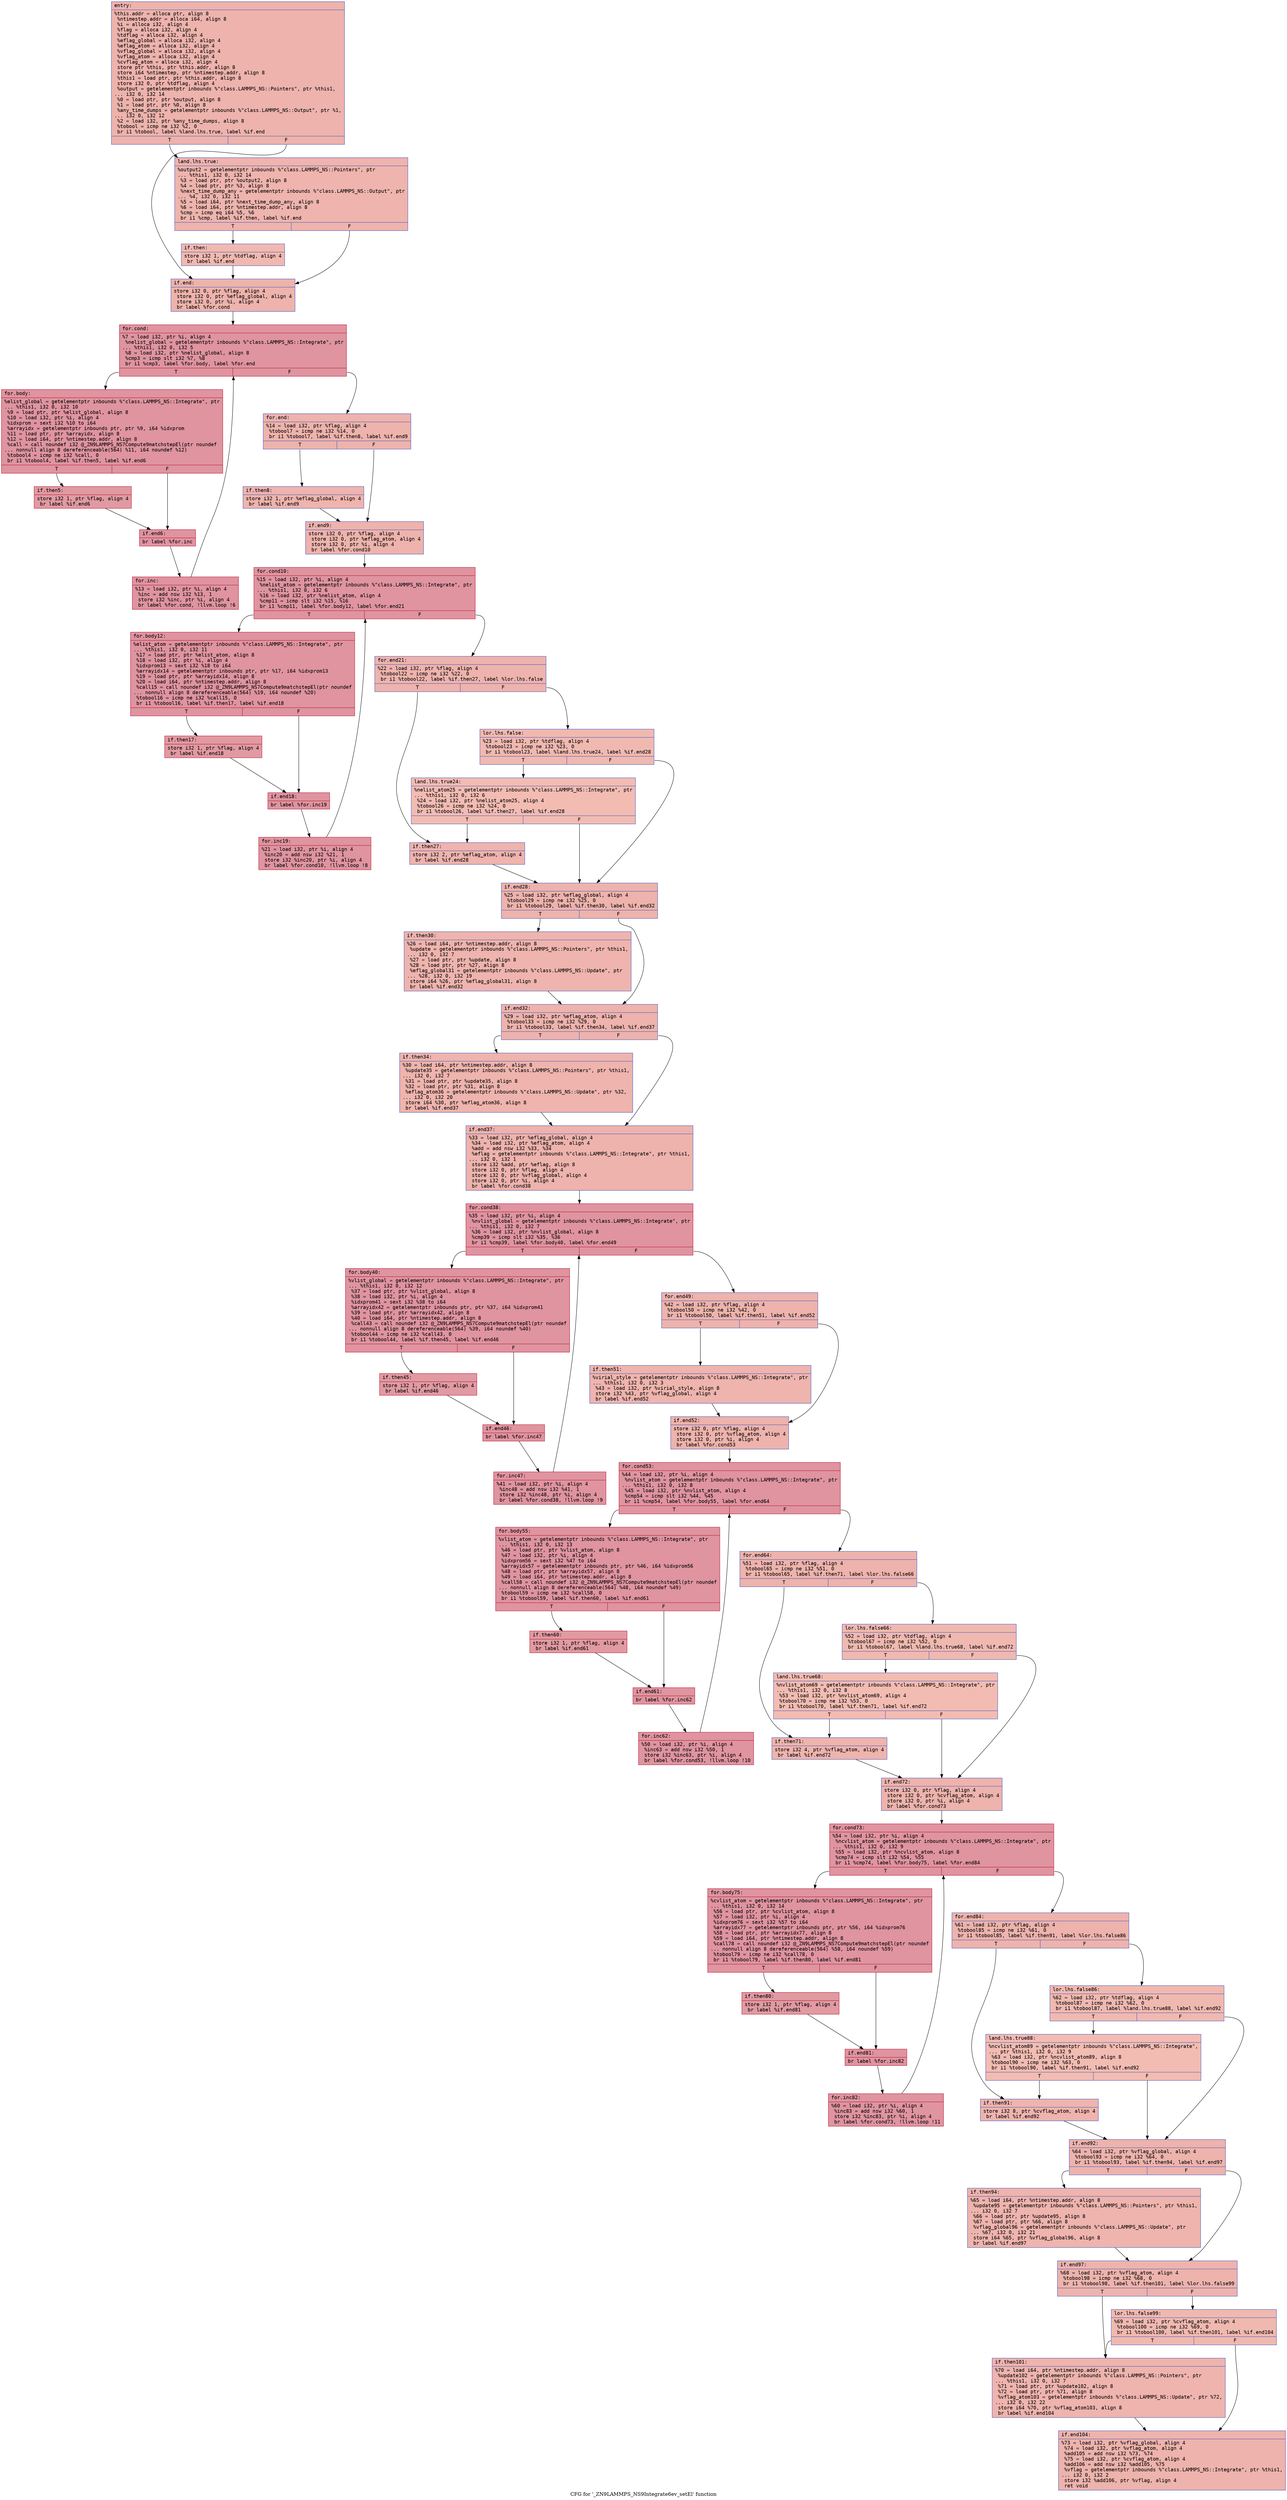 digraph "CFG for '_ZN9LAMMPS_NS9Integrate6ev_setEl' function" {
	label="CFG for '_ZN9LAMMPS_NS9Integrate6ev_setEl' function";

	Node0x5579995fef50 [shape=record,color="#3d50c3ff", style=filled, fillcolor="#d6524470" fontname="Courier",label="{entry:\l|  %this.addr = alloca ptr, align 8\l  %ntimestep.addr = alloca i64, align 8\l  %i = alloca i32, align 4\l  %flag = alloca i32, align 4\l  %tdflag = alloca i32, align 4\l  %eflag_global = alloca i32, align 4\l  %eflag_atom = alloca i32, align 4\l  %vflag_global = alloca i32, align 4\l  %vflag_atom = alloca i32, align 4\l  %cvflag_atom = alloca i32, align 4\l  store ptr %this, ptr %this.addr, align 8\l  store i64 %ntimestep, ptr %ntimestep.addr, align 8\l  %this1 = load ptr, ptr %this.addr, align 8\l  store i32 0, ptr %tdflag, align 4\l  %output = getelementptr inbounds %\"class.LAMMPS_NS::Pointers\", ptr %this1,\l... i32 0, i32 14\l  %0 = load ptr, ptr %output, align 8\l  %1 = load ptr, ptr %0, align 8\l  %any_time_dumps = getelementptr inbounds %\"class.LAMMPS_NS::Output\", ptr %1,\l... i32 0, i32 12\l  %2 = load i32, ptr %any_time_dumps, align 8\l  %tobool = icmp ne i32 %2, 0\l  br i1 %tobool, label %land.lhs.true, label %if.end\l|{<s0>T|<s1>F}}"];
	Node0x5579995fef50:s0 -> Node0x5579995ff900[tooltip="entry -> land.lhs.true\nProbability 62.50%" ];
	Node0x5579995fef50:s1 -> Node0x5579995f15a0[tooltip="entry -> if.end\nProbability 37.50%" ];
	Node0x5579995ff900 [shape=record,color="#3d50c3ff", style=filled, fillcolor="#d8564670" fontname="Courier",label="{land.lhs.true:\l|  %output2 = getelementptr inbounds %\"class.LAMMPS_NS::Pointers\", ptr\l... %this1, i32 0, i32 14\l  %3 = load ptr, ptr %output2, align 8\l  %4 = load ptr, ptr %3, align 8\l  %next_time_dump_any = getelementptr inbounds %\"class.LAMMPS_NS::Output\", ptr\l... %4, i32 0, i32 11\l  %5 = load i64, ptr %next_time_dump_any, align 8\l  %6 = load i64, ptr %ntimestep.addr, align 8\l  %cmp = icmp eq i64 %5, %6\l  br i1 %cmp, label %if.then, label %if.end\l|{<s0>T|<s1>F}}"];
	Node0x5579995ff900:s0 -> Node0x5579995f1bd0[tooltip="land.lhs.true -> if.then\nProbability 50.00%" ];
	Node0x5579995ff900:s1 -> Node0x5579995f15a0[tooltip="land.lhs.true -> if.end\nProbability 50.00%" ];
	Node0x5579995f1bd0 [shape=record,color="#3d50c3ff", style=filled, fillcolor="#de614d70" fontname="Courier",label="{if.then:\l|  store i32 1, ptr %tdflag, align 4\l  br label %if.end\l}"];
	Node0x5579995f1bd0 -> Node0x5579995f15a0[tooltip="if.then -> if.end\nProbability 100.00%" ];
	Node0x5579995f15a0 [shape=record,color="#3d50c3ff", style=filled, fillcolor="#d6524470" fontname="Courier",label="{if.end:\l|  store i32 0, ptr %flag, align 4\l  store i32 0, ptr %eflag_global, align 4\l  store i32 0, ptr %i, align 4\l  br label %for.cond\l}"];
	Node0x5579995f15a0 -> Node0x5579995f1fe0[tooltip="if.end -> for.cond\nProbability 100.00%" ];
	Node0x5579995f1fe0 [shape=record,color="#b70d28ff", style=filled, fillcolor="#b70d2870" fontname="Courier",label="{for.cond:\l|  %7 = load i32, ptr %i, align 4\l  %nelist_global = getelementptr inbounds %\"class.LAMMPS_NS::Integrate\", ptr\l... %this1, i32 0, i32 5\l  %8 = load i32, ptr %nelist_global, align 8\l  %cmp3 = icmp slt i32 %7, %8\l  br i1 %cmp3, label %for.body, label %for.end\l|{<s0>T|<s1>F}}"];
	Node0x5579995f1fe0:s0 -> Node0x5579995f2630[tooltip="for.cond -> for.body\nProbability 96.88%" ];
	Node0x5579995f1fe0:s1 -> Node0x5579995f2680[tooltip="for.cond -> for.end\nProbability 3.12%" ];
	Node0x5579995f2630 [shape=record,color="#b70d28ff", style=filled, fillcolor="#b70d2870" fontname="Courier",label="{for.body:\l|  %elist_global = getelementptr inbounds %\"class.LAMMPS_NS::Integrate\", ptr\l... %this1, i32 0, i32 10\l  %9 = load ptr, ptr %elist_global, align 8\l  %10 = load i32, ptr %i, align 4\l  %idxprom = sext i32 %10 to i64\l  %arrayidx = getelementptr inbounds ptr, ptr %9, i64 %idxprom\l  %11 = load ptr, ptr %arrayidx, align 8\l  %12 = load i64, ptr %ntimestep.addr, align 8\l  %call = call noundef i32 @_ZN9LAMMPS_NS7Compute9matchstepEl(ptr noundef\l... nonnull align 8 dereferenceable(564) %11, i64 noundef %12)\l  %tobool4 = icmp ne i32 %call, 0\l  br i1 %tobool4, label %if.then5, label %if.end6\l|{<s0>T|<s1>F}}"];
	Node0x5579995f2630:s0 -> Node0x55799960a570[tooltip="for.body -> if.then5\nProbability 62.50%" ];
	Node0x5579995f2630:s1 -> Node0x55799960a650[tooltip="for.body -> if.end6\nProbability 37.50%" ];
	Node0x55799960a570 [shape=record,color="#b70d28ff", style=filled, fillcolor="#bb1b2c70" fontname="Courier",label="{if.then5:\l|  store i32 1, ptr %flag, align 4\l  br label %if.end6\l}"];
	Node0x55799960a570 -> Node0x55799960a650[tooltip="if.then5 -> if.end6\nProbability 100.00%" ];
	Node0x55799960a650 [shape=record,color="#b70d28ff", style=filled, fillcolor="#b70d2870" fontname="Courier",label="{if.end6:\l|  br label %for.inc\l}"];
	Node0x55799960a650 -> Node0x55799960a8e0[tooltip="if.end6 -> for.inc\nProbability 100.00%" ];
	Node0x55799960a8e0 [shape=record,color="#b70d28ff", style=filled, fillcolor="#b70d2870" fontname="Courier",label="{for.inc:\l|  %13 = load i32, ptr %i, align 4\l  %inc = add nsw i32 %13, 1\l  store i32 %inc, ptr %i, align 4\l  br label %for.cond, !llvm.loop !6\l}"];
	Node0x55799960a8e0 -> Node0x5579995f1fe0[tooltip="for.inc -> for.cond\nProbability 100.00%" ];
	Node0x5579995f2680 [shape=record,color="#3d50c3ff", style=filled, fillcolor="#d6524470" fontname="Courier",label="{for.end:\l|  %14 = load i32, ptr %flag, align 4\l  %tobool7 = icmp ne i32 %14, 0\l  br i1 %tobool7, label %if.then8, label %if.end9\l|{<s0>T|<s1>F}}"];
	Node0x5579995f2680:s0 -> Node0x55799960ae40[tooltip="for.end -> if.then8\nProbability 62.50%" ];
	Node0x5579995f2680:s1 -> Node0x55799960aec0[tooltip="for.end -> if.end9\nProbability 37.50%" ];
	Node0x55799960ae40 [shape=record,color="#3d50c3ff", style=filled, fillcolor="#d8564670" fontname="Courier",label="{if.then8:\l|  store i32 1, ptr %eflag_global, align 4\l  br label %if.end9\l}"];
	Node0x55799960ae40 -> Node0x55799960aec0[tooltip="if.then8 -> if.end9\nProbability 100.00%" ];
	Node0x55799960aec0 [shape=record,color="#3d50c3ff", style=filled, fillcolor="#d6524470" fontname="Courier",label="{if.end9:\l|  store i32 0, ptr %flag, align 4\l  store i32 0, ptr %eflag_atom, align 4\l  store i32 0, ptr %i, align 4\l  br label %for.cond10\l}"];
	Node0x55799960aec0 -> Node0x55799960b2d0[tooltip="if.end9 -> for.cond10\nProbability 100.00%" ];
	Node0x55799960b2d0 [shape=record,color="#b70d28ff", style=filled, fillcolor="#b70d2870" fontname="Courier",label="{for.cond10:\l|  %15 = load i32, ptr %i, align 4\l  %nelist_atom = getelementptr inbounds %\"class.LAMMPS_NS::Integrate\", ptr\l... %this1, i32 0, i32 6\l  %16 = load i32, ptr %nelist_atom, align 4\l  %cmp11 = icmp slt i32 %15, %16\l  br i1 %cmp11, label %for.body12, label %for.end21\l|{<s0>T|<s1>F}}"];
	Node0x55799960b2d0:s0 -> Node0x55799960b660[tooltip="for.cond10 -> for.body12\nProbability 96.88%" ];
	Node0x55799960b2d0:s1 -> Node0x55799960b6e0[tooltip="for.cond10 -> for.end21\nProbability 3.12%" ];
	Node0x55799960b660 [shape=record,color="#b70d28ff", style=filled, fillcolor="#b70d2870" fontname="Courier",label="{for.body12:\l|  %elist_atom = getelementptr inbounds %\"class.LAMMPS_NS::Integrate\", ptr\l... %this1, i32 0, i32 11\l  %17 = load ptr, ptr %elist_atom, align 8\l  %18 = load i32, ptr %i, align 4\l  %idxprom13 = sext i32 %18 to i64\l  %arrayidx14 = getelementptr inbounds ptr, ptr %17, i64 %idxprom13\l  %19 = load ptr, ptr %arrayidx14, align 8\l  %20 = load i64, ptr %ntimestep.addr, align 8\l  %call15 = call noundef i32 @_ZN9LAMMPS_NS7Compute9matchstepEl(ptr noundef\l... nonnull align 8 dereferenceable(564) %19, i64 noundef %20)\l  %tobool16 = icmp ne i32 %call15, 0\l  br i1 %tobool16, label %if.then17, label %if.end18\l|{<s0>T|<s1>F}}"];
	Node0x55799960b660:s0 -> Node0x55799960c4d0[tooltip="for.body12 -> if.then17\nProbability 62.50%" ];
	Node0x55799960b660:s1 -> Node0x55799960c520[tooltip="for.body12 -> if.end18\nProbability 37.50%" ];
	Node0x55799960c4d0 [shape=record,color="#b70d28ff", style=filled, fillcolor="#bb1b2c70" fontname="Courier",label="{if.then17:\l|  store i32 1, ptr %flag, align 4\l  br label %if.end18\l}"];
	Node0x55799960c4d0 -> Node0x55799960c520[tooltip="if.then17 -> if.end18\nProbability 100.00%" ];
	Node0x55799960c520 [shape=record,color="#b70d28ff", style=filled, fillcolor="#b70d2870" fontname="Courier",label="{if.end18:\l|  br label %for.inc19\l}"];
	Node0x55799960c520 -> Node0x55799960c760[tooltip="if.end18 -> for.inc19\nProbability 100.00%" ];
	Node0x55799960c760 [shape=record,color="#b70d28ff", style=filled, fillcolor="#b70d2870" fontname="Courier",label="{for.inc19:\l|  %21 = load i32, ptr %i, align 4\l  %inc20 = add nsw i32 %21, 1\l  store i32 %inc20, ptr %i, align 4\l  br label %for.cond10, !llvm.loop !8\l}"];
	Node0x55799960c760 -> Node0x55799960b2d0[tooltip="for.inc19 -> for.cond10\nProbability 100.00%" ];
	Node0x55799960b6e0 [shape=record,color="#3d50c3ff", style=filled, fillcolor="#d6524470" fontname="Courier",label="{for.end21:\l|  %22 = load i32, ptr %flag, align 4\l  %tobool22 = icmp ne i32 %22, 0\l  br i1 %tobool22, label %if.then27, label %lor.lhs.false\l|{<s0>T|<s1>F}}"];
	Node0x55799960b6e0:s0 -> Node0x55799960cd00[tooltip="for.end21 -> if.then27\nProbability 62.50%" ];
	Node0x55799960b6e0:s1 -> Node0x55799960cd80[tooltip="for.end21 -> lor.lhs.false\nProbability 37.50%" ];
	Node0x55799960cd80 [shape=record,color="#3d50c3ff", style=filled, fillcolor="#de614d70" fontname="Courier",label="{lor.lhs.false:\l|  %23 = load i32, ptr %tdflag, align 4\l  %tobool23 = icmp ne i32 %23, 0\l  br i1 %tobool23, label %land.lhs.true24, label %if.end28\l|{<s0>T|<s1>F}}"];
	Node0x55799960cd80:s0 -> Node0x55799960cff0[tooltip="lor.lhs.false -> land.lhs.true24\nProbability 62.50%" ];
	Node0x55799960cd80:s1 -> Node0x55799960d070[tooltip="lor.lhs.false -> if.end28\nProbability 37.50%" ];
	Node0x55799960cff0 [shape=record,color="#3d50c3ff", style=filled, fillcolor="#e1675170" fontname="Courier",label="{land.lhs.true24:\l|  %nelist_atom25 = getelementptr inbounds %\"class.LAMMPS_NS::Integrate\", ptr\l... %this1, i32 0, i32 6\l  %24 = load i32, ptr %nelist_atom25, align 4\l  %tobool26 = icmp ne i32 %24, 0\l  br i1 %tobool26, label %if.then27, label %if.end28\l|{<s0>T|<s1>F}}"];
	Node0x55799960cff0:s0 -> Node0x55799960cd00[tooltip="land.lhs.true24 -> if.then27\nProbability 62.50%" ];
	Node0x55799960cff0:s1 -> Node0x55799960d070[tooltip="land.lhs.true24 -> if.end28\nProbability 37.50%" ];
	Node0x55799960cd00 [shape=record,color="#3d50c3ff", style=filled, fillcolor="#d8564670" fontname="Courier",label="{if.then27:\l|  store i32 2, ptr %eflag_atom, align 4\l  br label %if.end28\l}"];
	Node0x55799960cd00 -> Node0x55799960d070[tooltip="if.then27 -> if.end28\nProbability 100.00%" ];
	Node0x55799960d070 [shape=record,color="#3d50c3ff", style=filled, fillcolor="#d6524470" fontname="Courier",label="{if.end28:\l|  %25 = load i32, ptr %eflag_global, align 4\l  %tobool29 = icmp ne i32 %25, 0\l  br i1 %tobool29, label %if.then30, label %if.end32\l|{<s0>T|<s1>F}}"];
	Node0x55799960d070:s0 -> Node0x55799960d6d0[tooltip="if.end28 -> if.then30\nProbability 62.50%" ];
	Node0x55799960d070:s1 -> Node0x55799960d750[tooltip="if.end28 -> if.end32\nProbability 37.50%" ];
	Node0x55799960d6d0 [shape=record,color="#3d50c3ff", style=filled, fillcolor="#d8564670" fontname="Courier",label="{if.then30:\l|  %26 = load i64, ptr %ntimestep.addr, align 8\l  %update = getelementptr inbounds %\"class.LAMMPS_NS::Pointers\", ptr %this1,\l... i32 0, i32 7\l  %27 = load ptr, ptr %update, align 8\l  %28 = load ptr, ptr %27, align 8\l  %eflag_global31 = getelementptr inbounds %\"class.LAMMPS_NS::Update\", ptr\l... %28, i32 0, i32 19\l  store i64 %26, ptr %eflag_global31, align 8\l  br label %if.end32\l}"];
	Node0x55799960d6d0 -> Node0x55799960d750[tooltip="if.then30 -> if.end32\nProbability 100.00%" ];
	Node0x55799960d750 [shape=record,color="#3d50c3ff", style=filled, fillcolor="#d6524470" fontname="Courier",label="{if.end32:\l|  %29 = load i32, ptr %eflag_atom, align 4\l  %tobool33 = icmp ne i32 %29, 0\l  br i1 %tobool33, label %if.then34, label %if.end37\l|{<s0>T|<s1>F}}"];
	Node0x55799960d750:s0 -> Node0x55799960de20[tooltip="if.end32 -> if.then34\nProbability 62.50%" ];
	Node0x55799960d750:s1 -> Node0x55799960dea0[tooltip="if.end32 -> if.end37\nProbability 37.50%" ];
	Node0x55799960de20 [shape=record,color="#3d50c3ff", style=filled, fillcolor="#d8564670" fontname="Courier",label="{if.then34:\l|  %30 = load i64, ptr %ntimestep.addr, align 8\l  %update35 = getelementptr inbounds %\"class.LAMMPS_NS::Pointers\", ptr %this1,\l... i32 0, i32 7\l  %31 = load ptr, ptr %update35, align 8\l  %32 = load ptr, ptr %31, align 8\l  %eflag_atom36 = getelementptr inbounds %\"class.LAMMPS_NS::Update\", ptr %32,\l... i32 0, i32 20\l  store i64 %30, ptr %eflag_atom36, align 8\l  br label %if.end37\l}"];
	Node0x55799960de20 -> Node0x55799960dea0[tooltip="if.then34 -> if.end37\nProbability 100.00%" ];
	Node0x55799960dea0 [shape=record,color="#3d50c3ff", style=filled, fillcolor="#d6524470" fontname="Courier",label="{if.end37:\l|  %33 = load i32, ptr %eflag_global, align 4\l  %34 = load i32, ptr %eflag_atom, align 4\l  %add = add nsw i32 %33, %34\l  %eflag = getelementptr inbounds %\"class.LAMMPS_NS::Integrate\", ptr %this1,\l... i32 0, i32 1\l  store i32 %add, ptr %eflag, align 8\l  store i32 0, ptr %flag, align 4\l  store i32 0, ptr %vflag_global, align 4\l  store i32 0, ptr %i, align 4\l  br label %for.cond38\l}"];
	Node0x55799960dea0 -> Node0x55799960e950[tooltip="if.end37 -> for.cond38\nProbability 100.00%" ];
	Node0x55799960e950 [shape=record,color="#b70d28ff", style=filled, fillcolor="#b70d2870" fontname="Courier",label="{for.cond38:\l|  %35 = load i32, ptr %i, align 4\l  %nvlist_global = getelementptr inbounds %\"class.LAMMPS_NS::Integrate\", ptr\l... %this1, i32 0, i32 7\l  %36 = load i32, ptr %nvlist_global, align 8\l  %cmp39 = icmp slt i32 %35, %36\l  br i1 %cmp39, label %for.body40, label %for.end49\l|{<s0>T|<s1>F}}"];
	Node0x55799960e950:s0 -> Node0x55799960ece0[tooltip="for.cond38 -> for.body40\nProbability 96.88%" ];
	Node0x55799960e950:s1 -> Node0x55799960ed60[tooltip="for.cond38 -> for.end49\nProbability 3.12%" ];
	Node0x55799960ece0 [shape=record,color="#b70d28ff", style=filled, fillcolor="#b70d2870" fontname="Courier",label="{for.body40:\l|  %vlist_global = getelementptr inbounds %\"class.LAMMPS_NS::Integrate\", ptr\l... %this1, i32 0, i32 12\l  %37 = load ptr, ptr %vlist_global, align 8\l  %38 = load i32, ptr %i, align 4\l  %idxprom41 = sext i32 %38 to i64\l  %arrayidx42 = getelementptr inbounds ptr, ptr %37, i64 %idxprom41\l  %39 = load ptr, ptr %arrayidx42, align 8\l  %40 = load i64, ptr %ntimestep.addr, align 8\l  %call43 = call noundef i32 @_ZN9LAMMPS_NS7Compute9matchstepEl(ptr noundef\l... nonnull align 8 dereferenceable(564) %39, i64 noundef %40)\l  %tobool44 = icmp ne i32 %call43, 0\l  br i1 %tobool44, label %if.then45, label %if.end46\l|{<s0>T|<s1>F}}"];
	Node0x55799960ece0:s0 -> Node0x55799960f530[tooltip="for.body40 -> if.then45\nProbability 62.50%" ];
	Node0x55799960ece0:s1 -> Node0x55799960f580[tooltip="for.body40 -> if.end46\nProbability 37.50%" ];
	Node0x55799960f530 [shape=record,color="#b70d28ff", style=filled, fillcolor="#bb1b2c70" fontname="Courier",label="{if.then45:\l|  store i32 1, ptr %flag, align 4\l  br label %if.end46\l}"];
	Node0x55799960f530 -> Node0x55799960f580[tooltip="if.then45 -> if.end46\nProbability 100.00%" ];
	Node0x55799960f580 [shape=record,color="#b70d28ff", style=filled, fillcolor="#b70d2870" fontname="Courier",label="{if.end46:\l|  br label %for.inc47\l}"];
	Node0x55799960f580 -> Node0x55799960f7c0[tooltip="if.end46 -> for.inc47\nProbability 100.00%" ];
	Node0x55799960f7c0 [shape=record,color="#b70d28ff", style=filled, fillcolor="#b70d2870" fontname="Courier",label="{for.inc47:\l|  %41 = load i32, ptr %i, align 4\l  %inc48 = add nsw i32 %41, 1\l  store i32 %inc48, ptr %i, align 4\l  br label %for.cond38, !llvm.loop !9\l}"];
	Node0x55799960f7c0 -> Node0x55799960e950[tooltip="for.inc47 -> for.cond38\nProbability 100.00%" ];
	Node0x55799960ed60 [shape=record,color="#3d50c3ff", style=filled, fillcolor="#d6524470" fontname="Courier",label="{for.end49:\l|  %42 = load i32, ptr %flag, align 4\l  %tobool50 = icmp ne i32 %42, 0\l  br i1 %tobool50, label %if.then51, label %if.end52\l|{<s0>T|<s1>F}}"];
	Node0x55799960ed60:s0 -> Node0x55799960fd60[tooltip="for.end49 -> if.then51\nProbability 62.50%" ];
	Node0x55799960ed60:s1 -> Node0x55799960fde0[tooltip="for.end49 -> if.end52\nProbability 37.50%" ];
	Node0x55799960fd60 [shape=record,color="#3d50c3ff", style=filled, fillcolor="#d8564670" fontname="Courier",label="{if.then51:\l|  %virial_style = getelementptr inbounds %\"class.LAMMPS_NS::Integrate\", ptr\l... %this1, i32 0, i32 3\l  %43 = load i32, ptr %virial_style, align 8\l  store i32 %43, ptr %vflag_global, align 4\l  br label %if.end52\l}"];
	Node0x55799960fd60 -> Node0x55799960fde0[tooltip="if.then51 -> if.end52\nProbability 100.00%" ];
	Node0x55799960fde0 [shape=record,color="#3d50c3ff", style=filled, fillcolor="#d6524470" fontname="Courier",label="{if.end52:\l|  store i32 0, ptr %flag, align 4\l  store i32 0, ptr %vflag_atom, align 4\l  store i32 0, ptr %i, align 4\l  br label %for.cond53\l}"];
	Node0x55799960fde0 -> Node0x557999610370[tooltip="if.end52 -> for.cond53\nProbability 100.00%" ];
	Node0x557999610370 [shape=record,color="#b70d28ff", style=filled, fillcolor="#b70d2870" fontname="Courier",label="{for.cond53:\l|  %44 = load i32, ptr %i, align 4\l  %nvlist_atom = getelementptr inbounds %\"class.LAMMPS_NS::Integrate\", ptr\l... %this1, i32 0, i32 8\l  %45 = load i32, ptr %nvlist_atom, align 4\l  %cmp54 = icmp slt i32 %44, %45\l  br i1 %cmp54, label %for.body55, label %for.end64\l|{<s0>T|<s1>F}}"];
	Node0x557999610370:s0 -> Node0x557999610700[tooltip="for.cond53 -> for.body55\nProbability 96.88%" ];
	Node0x557999610370:s1 -> Node0x557999610780[tooltip="for.cond53 -> for.end64\nProbability 3.12%" ];
	Node0x557999610700 [shape=record,color="#b70d28ff", style=filled, fillcolor="#b70d2870" fontname="Courier",label="{for.body55:\l|  %vlist_atom = getelementptr inbounds %\"class.LAMMPS_NS::Integrate\", ptr\l... %this1, i32 0, i32 13\l  %46 = load ptr, ptr %vlist_atom, align 8\l  %47 = load i32, ptr %i, align 4\l  %idxprom56 = sext i32 %47 to i64\l  %arrayidx57 = getelementptr inbounds ptr, ptr %46, i64 %idxprom56\l  %48 = load ptr, ptr %arrayidx57, align 8\l  %49 = load i64, ptr %ntimestep.addr, align 8\l  %call58 = call noundef i32 @_ZN9LAMMPS_NS7Compute9matchstepEl(ptr noundef\l... nonnull align 8 dereferenceable(564) %48, i64 noundef %49)\l  %tobool59 = icmp ne i32 %call58, 0\l  br i1 %tobool59, label %if.then60, label %if.end61\l|{<s0>T|<s1>F}}"];
	Node0x557999610700:s0 -> Node0x557999611d80[tooltip="for.body55 -> if.then60\nProbability 62.50%" ];
	Node0x557999610700:s1 -> Node0x557999611dd0[tooltip="for.body55 -> if.end61\nProbability 37.50%" ];
	Node0x557999611d80 [shape=record,color="#b70d28ff", style=filled, fillcolor="#bb1b2c70" fontname="Courier",label="{if.then60:\l|  store i32 1, ptr %flag, align 4\l  br label %if.end61\l}"];
	Node0x557999611d80 -> Node0x557999611dd0[tooltip="if.then60 -> if.end61\nProbability 100.00%" ];
	Node0x557999611dd0 [shape=record,color="#b70d28ff", style=filled, fillcolor="#b70d2870" fontname="Courier",label="{if.end61:\l|  br label %for.inc62\l}"];
	Node0x557999611dd0 -> Node0x557999612010[tooltip="if.end61 -> for.inc62\nProbability 100.00%" ];
	Node0x557999612010 [shape=record,color="#b70d28ff", style=filled, fillcolor="#b70d2870" fontname="Courier",label="{for.inc62:\l|  %50 = load i32, ptr %i, align 4\l  %inc63 = add nsw i32 %50, 1\l  store i32 %inc63, ptr %i, align 4\l  br label %for.cond53, !llvm.loop !10\l}"];
	Node0x557999612010 -> Node0x557999610370[tooltip="for.inc62 -> for.cond53\nProbability 100.00%" ];
	Node0x557999610780 [shape=record,color="#3d50c3ff", style=filled, fillcolor="#d6524470" fontname="Courier",label="{for.end64:\l|  %51 = load i32, ptr %flag, align 4\l  %tobool65 = icmp ne i32 %51, 0\l  br i1 %tobool65, label %if.then71, label %lor.lhs.false66\l|{<s0>T|<s1>F}}"];
	Node0x557999610780:s0 -> Node0x5579996125b0[tooltip="for.end64 -> if.then71\nProbability 62.50%" ];
	Node0x557999610780:s1 -> Node0x557999612630[tooltip="for.end64 -> lor.lhs.false66\nProbability 37.50%" ];
	Node0x557999612630 [shape=record,color="#3d50c3ff", style=filled, fillcolor="#de614d70" fontname="Courier",label="{lor.lhs.false66:\l|  %52 = load i32, ptr %tdflag, align 4\l  %tobool67 = icmp ne i32 %52, 0\l  br i1 %tobool67, label %land.lhs.true68, label %if.end72\l|{<s0>T|<s1>F}}"];
	Node0x557999612630:s0 -> Node0x5579996128a0[tooltip="lor.lhs.false66 -> land.lhs.true68\nProbability 62.50%" ];
	Node0x557999612630:s1 -> Node0x557999612920[tooltip="lor.lhs.false66 -> if.end72\nProbability 37.50%" ];
	Node0x5579996128a0 [shape=record,color="#3d50c3ff", style=filled, fillcolor="#e1675170" fontname="Courier",label="{land.lhs.true68:\l|  %nvlist_atom69 = getelementptr inbounds %\"class.LAMMPS_NS::Integrate\", ptr\l... %this1, i32 0, i32 8\l  %53 = load i32, ptr %nvlist_atom69, align 4\l  %tobool70 = icmp ne i32 %53, 0\l  br i1 %tobool70, label %if.then71, label %if.end72\l|{<s0>T|<s1>F}}"];
	Node0x5579996128a0:s0 -> Node0x5579996125b0[tooltip="land.lhs.true68 -> if.then71\nProbability 62.50%" ];
	Node0x5579996128a0:s1 -> Node0x557999612920[tooltip="land.lhs.true68 -> if.end72\nProbability 37.50%" ];
	Node0x5579996125b0 [shape=record,color="#3d50c3ff", style=filled, fillcolor="#d8564670" fontname="Courier",label="{if.then71:\l|  store i32 4, ptr %vflag_atom, align 4\l  br label %if.end72\l}"];
	Node0x5579996125b0 -> Node0x557999612920[tooltip="if.then71 -> if.end72\nProbability 100.00%" ];
	Node0x557999612920 [shape=record,color="#3d50c3ff", style=filled, fillcolor="#d6524470" fontname="Courier",label="{if.end72:\l|  store i32 0, ptr %flag, align 4\l  store i32 0, ptr %cvflag_atom, align 4\l  store i32 0, ptr %i, align 4\l  br label %for.cond73\l}"];
	Node0x557999612920 -> Node0x557999613020[tooltip="if.end72 -> for.cond73\nProbability 100.00%" ];
	Node0x557999613020 [shape=record,color="#b70d28ff", style=filled, fillcolor="#b70d2870" fontname="Courier",label="{for.cond73:\l|  %54 = load i32, ptr %i, align 4\l  %ncvlist_atom = getelementptr inbounds %\"class.LAMMPS_NS::Integrate\", ptr\l... %this1, i32 0, i32 9\l  %55 = load i32, ptr %ncvlist_atom, align 8\l  %cmp74 = icmp slt i32 %54, %55\l  br i1 %cmp74, label %for.body75, label %for.end84\l|{<s0>T|<s1>F}}"];
	Node0x557999613020:s0 -> Node0x557999613390[tooltip="for.cond73 -> for.body75\nProbability 96.88%" ];
	Node0x557999613020:s1 -> Node0x557999613410[tooltip="for.cond73 -> for.end84\nProbability 3.12%" ];
	Node0x557999613390 [shape=record,color="#b70d28ff", style=filled, fillcolor="#b70d2870" fontname="Courier",label="{for.body75:\l|  %cvlist_atom = getelementptr inbounds %\"class.LAMMPS_NS::Integrate\", ptr\l... %this1, i32 0, i32 14\l  %56 = load ptr, ptr %cvlist_atom, align 8\l  %57 = load i32, ptr %i, align 4\l  %idxprom76 = sext i32 %57 to i64\l  %arrayidx77 = getelementptr inbounds ptr, ptr %56, i64 %idxprom76\l  %58 = load ptr, ptr %arrayidx77, align 8\l  %59 = load i64, ptr %ntimestep.addr, align 8\l  %call78 = call noundef i32 @_ZN9LAMMPS_NS7Compute9matchstepEl(ptr noundef\l... nonnull align 8 dereferenceable(564) %58, i64 noundef %59)\l  %tobool79 = icmp ne i32 %call78, 0\l  br i1 %tobool79, label %if.then80, label %if.end81\l|{<s0>T|<s1>F}}"];
	Node0x557999613390:s0 -> Node0x557999613be0[tooltip="for.body75 -> if.then80\nProbability 62.50%" ];
	Node0x557999613390:s1 -> Node0x557999613c30[tooltip="for.body75 -> if.end81\nProbability 37.50%" ];
	Node0x557999613be0 [shape=record,color="#b70d28ff", style=filled, fillcolor="#bb1b2c70" fontname="Courier",label="{if.then80:\l|  store i32 1, ptr %flag, align 4\l  br label %if.end81\l}"];
	Node0x557999613be0 -> Node0x557999613c30[tooltip="if.then80 -> if.end81\nProbability 100.00%" ];
	Node0x557999613c30 [shape=record,color="#b70d28ff", style=filled, fillcolor="#b70d2870" fontname="Courier",label="{if.end81:\l|  br label %for.inc82\l}"];
	Node0x557999613c30 -> Node0x557999613e70[tooltip="if.end81 -> for.inc82\nProbability 100.00%" ];
	Node0x557999613e70 [shape=record,color="#b70d28ff", style=filled, fillcolor="#b70d2870" fontname="Courier",label="{for.inc82:\l|  %60 = load i32, ptr %i, align 4\l  %inc83 = add nsw i32 %60, 1\l  store i32 %inc83, ptr %i, align 4\l  br label %for.cond73, !llvm.loop !11\l}"];
	Node0x557999613e70 -> Node0x557999613020[tooltip="for.inc82 -> for.cond73\nProbability 100.00%" ];
	Node0x557999613410 [shape=record,color="#3d50c3ff", style=filled, fillcolor="#d6524470" fontname="Courier",label="{for.end84:\l|  %61 = load i32, ptr %flag, align 4\l  %tobool85 = icmp ne i32 %61, 0\l  br i1 %tobool85, label %if.then91, label %lor.lhs.false86\l|{<s0>T|<s1>F}}"];
	Node0x557999613410:s0 -> Node0x557999614410[tooltip="for.end84 -> if.then91\nProbability 62.50%" ];
	Node0x557999613410:s1 -> Node0x557999614490[tooltip="for.end84 -> lor.lhs.false86\nProbability 37.50%" ];
	Node0x557999614490 [shape=record,color="#3d50c3ff", style=filled, fillcolor="#de614d70" fontname="Courier",label="{lor.lhs.false86:\l|  %62 = load i32, ptr %tdflag, align 4\l  %tobool87 = icmp ne i32 %62, 0\l  br i1 %tobool87, label %land.lhs.true88, label %if.end92\l|{<s0>T|<s1>F}}"];
	Node0x557999614490:s0 -> Node0x557999614700[tooltip="lor.lhs.false86 -> land.lhs.true88\nProbability 62.50%" ];
	Node0x557999614490:s1 -> Node0x557999614780[tooltip="lor.lhs.false86 -> if.end92\nProbability 37.50%" ];
	Node0x557999614700 [shape=record,color="#3d50c3ff", style=filled, fillcolor="#e1675170" fontname="Courier",label="{land.lhs.true88:\l|  %ncvlist_atom89 = getelementptr inbounds %\"class.LAMMPS_NS::Integrate\",\l... ptr %this1, i32 0, i32 9\l  %63 = load i32, ptr %ncvlist_atom89, align 8\l  %tobool90 = icmp ne i32 %63, 0\l  br i1 %tobool90, label %if.then91, label %if.end92\l|{<s0>T|<s1>F}}"];
	Node0x557999614700:s0 -> Node0x557999614410[tooltip="land.lhs.true88 -> if.then91\nProbability 62.50%" ];
	Node0x557999614700:s1 -> Node0x557999614780[tooltip="land.lhs.true88 -> if.end92\nProbability 37.50%" ];
	Node0x557999614410 [shape=record,color="#3d50c3ff", style=filled, fillcolor="#d8564670" fontname="Courier",label="{if.then91:\l|  store i32 8, ptr %cvflag_atom, align 4\l  br label %if.end92\l}"];
	Node0x557999614410 -> Node0x557999614780[tooltip="if.then91 -> if.end92\nProbability 100.00%" ];
	Node0x557999614780 [shape=record,color="#3d50c3ff", style=filled, fillcolor="#d6524470" fontname="Courier",label="{if.end92:\l|  %64 = load i32, ptr %vflag_global, align 4\l  %tobool93 = icmp ne i32 %64, 0\l  br i1 %tobool93, label %if.then94, label %if.end97\l|{<s0>T|<s1>F}}"];
	Node0x557999614780:s0 -> Node0x557999614de0[tooltip="if.end92 -> if.then94\nProbability 62.50%" ];
	Node0x557999614780:s1 -> Node0x557999614e60[tooltip="if.end92 -> if.end97\nProbability 37.50%" ];
	Node0x557999614de0 [shape=record,color="#3d50c3ff", style=filled, fillcolor="#d8564670" fontname="Courier",label="{if.then94:\l|  %65 = load i64, ptr %ntimestep.addr, align 8\l  %update95 = getelementptr inbounds %\"class.LAMMPS_NS::Pointers\", ptr %this1,\l... i32 0, i32 7\l  %66 = load ptr, ptr %update95, align 8\l  %67 = load ptr, ptr %66, align 8\l  %vflag_global96 = getelementptr inbounds %\"class.LAMMPS_NS::Update\", ptr\l... %67, i32 0, i32 21\l  store i64 %65, ptr %vflag_global96, align 8\l  br label %if.end97\l}"];
	Node0x557999614de0 -> Node0x557999614e60[tooltip="if.then94 -> if.end97\nProbability 100.00%" ];
	Node0x557999614e60 [shape=record,color="#3d50c3ff", style=filled, fillcolor="#d6524470" fontname="Courier",label="{if.end97:\l|  %68 = load i32, ptr %vflag_atom, align 4\l  %tobool98 = icmp ne i32 %68, 0\l  br i1 %tobool98, label %if.then101, label %lor.lhs.false99\l|{<s0>T|<s1>F}}"];
	Node0x557999614e60:s0 -> Node0x557999615540[tooltip="if.end97 -> if.then101\nProbability 62.50%" ];
	Node0x557999614e60:s1 -> Node0x5579996155c0[tooltip="if.end97 -> lor.lhs.false99\nProbability 37.50%" ];
	Node0x5579996155c0 [shape=record,color="#3d50c3ff", style=filled, fillcolor="#de614d70" fontname="Courier",label="{lor.lhs.false99:\l|  %69 = load i32, ptr %cvflag_atom, align 4\l  %tobool100 = icmp ne i32 %69, 0\l  br i1 %tobool100, label %if.then101, label %if.end104\l|{<s0>T|<s1>F}}"];
	Node0x5579996155c0:s0 -> Node0x557999615540[tooltip="lor.lhs.false99 -> if.then101\nProbability 62.50%" ];
	Node0x5579996155c0:s1 -> Node0x557999615830[tooltip="lor.lhs.false99 -> if.end104\nProbability 37.50%" ];
	Node0x557999615540 [shape=record,color="#3d50c3ff", style=filled, fillcolor="#d8564670" fontname="Courier",label="{if.then101:\l|  %70 = load i64, ptr %ntimestep.addr, align 8\l  %update102 = getelementptr inbounds %\"class.LAMMPS_NS::Pointers\", ptr\l... %this1, i32 0, i32 7\l  %71 = load ptr, ptr %update102, align 8\l  %72 = load ptr, ptr %71, align 8\l  %vflag_atom103 = getelementptr inbounds %\"class.LAMMPS_NS::Update\", ptr %72,\l... i32 0, i32 22\l  store i64 %70, ptr %vflag_atom103, align 8\l  br label %if.end104\l}"];
	Node0x557999615540 -> Node0x557999615830[tooltip="if.then101 -> if.end104\nProbability 100.00%" ];
	Node0x557999615830 [shape=record,color="#3d50c3ff", style=filled, fillcolor="#d6524470" fontname="Courier",label="{if.end104:\l|  %73 = load i32, ptr %vflag_global, align 4\l  %74 = load i32, ptr %vflag_atom, align 4\l  %add105 = add nsw i32 %73, %74\l  %75 = load i32, ptr %cvflag_atom, align 4\l  %add106 = add nsw i32 %add105, %75\l  %vflag = getelementptr inbounds %\"class.LAMMPS_NS::Integrate\", ptr %this1,\l... i32 0, i32 2\l  store i32 %add106, ptr %vflag, align 4\l  ret void\l}"];
}
